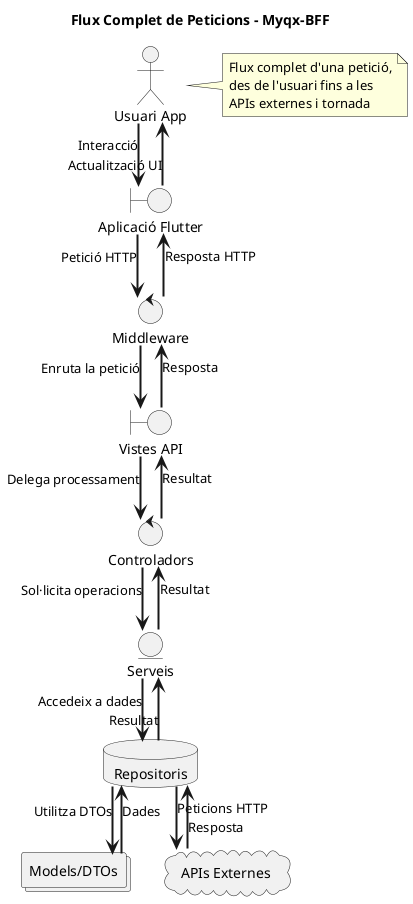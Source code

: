 @startuml Flux_Peticions_Simple

' Style definitions
skinparam packageStyle rectangle
skinparam backgroundColor white
skinparam componentStyle uml2
skinparam linetype ortho
skinparam sequenceArrowThickness 2
skinparam sequenceGroupBorderThickness 2

' Títol general
title Flux Complet de Peticions - Myqx-BFF

actor "Usuari App" as User
boundary "Aplicació Flutter" as MobileApp
control "Middleware" as Middleware
boundary "Vistes API" as Views
control "Controladors" as Controllers
entity "Serveis" as Services
database "Repositoris" as Repositories
collections "Models/DTOs" as Models
cloud "APIs Externes" as ExternalAPIs

' Flux de la petició
User -> MobileApp : Interacció
MobileApp -> Middleware : Petició HTTP
Middleware -> Views : Enruta la petició
Views -> Controllers : Delega processament
Controllers -> Services : Sol·licita operacions
Services -> Repositories : Accedeix a dades
Repositories -> Models : Utilitza DTOs
Repositories -> ExternalAPIs : Peticions HTTP
ExternalAPIs --> Repositories : Resposta
Models --> Repositories : Dades
Repositories --> Services : Resultat
Services --> Controllers : Resultat
Controllers --> Views : Resultat
Views --> Middleware : Resposta
Middleware --> MobileApp : Resposta HTTP
MobileApp --> User : Actualització UI

note right of User
  Flux complet d'una petició,
  des de l'usuari fins a les 
  APIs externes i tornada
end note

@enduml

